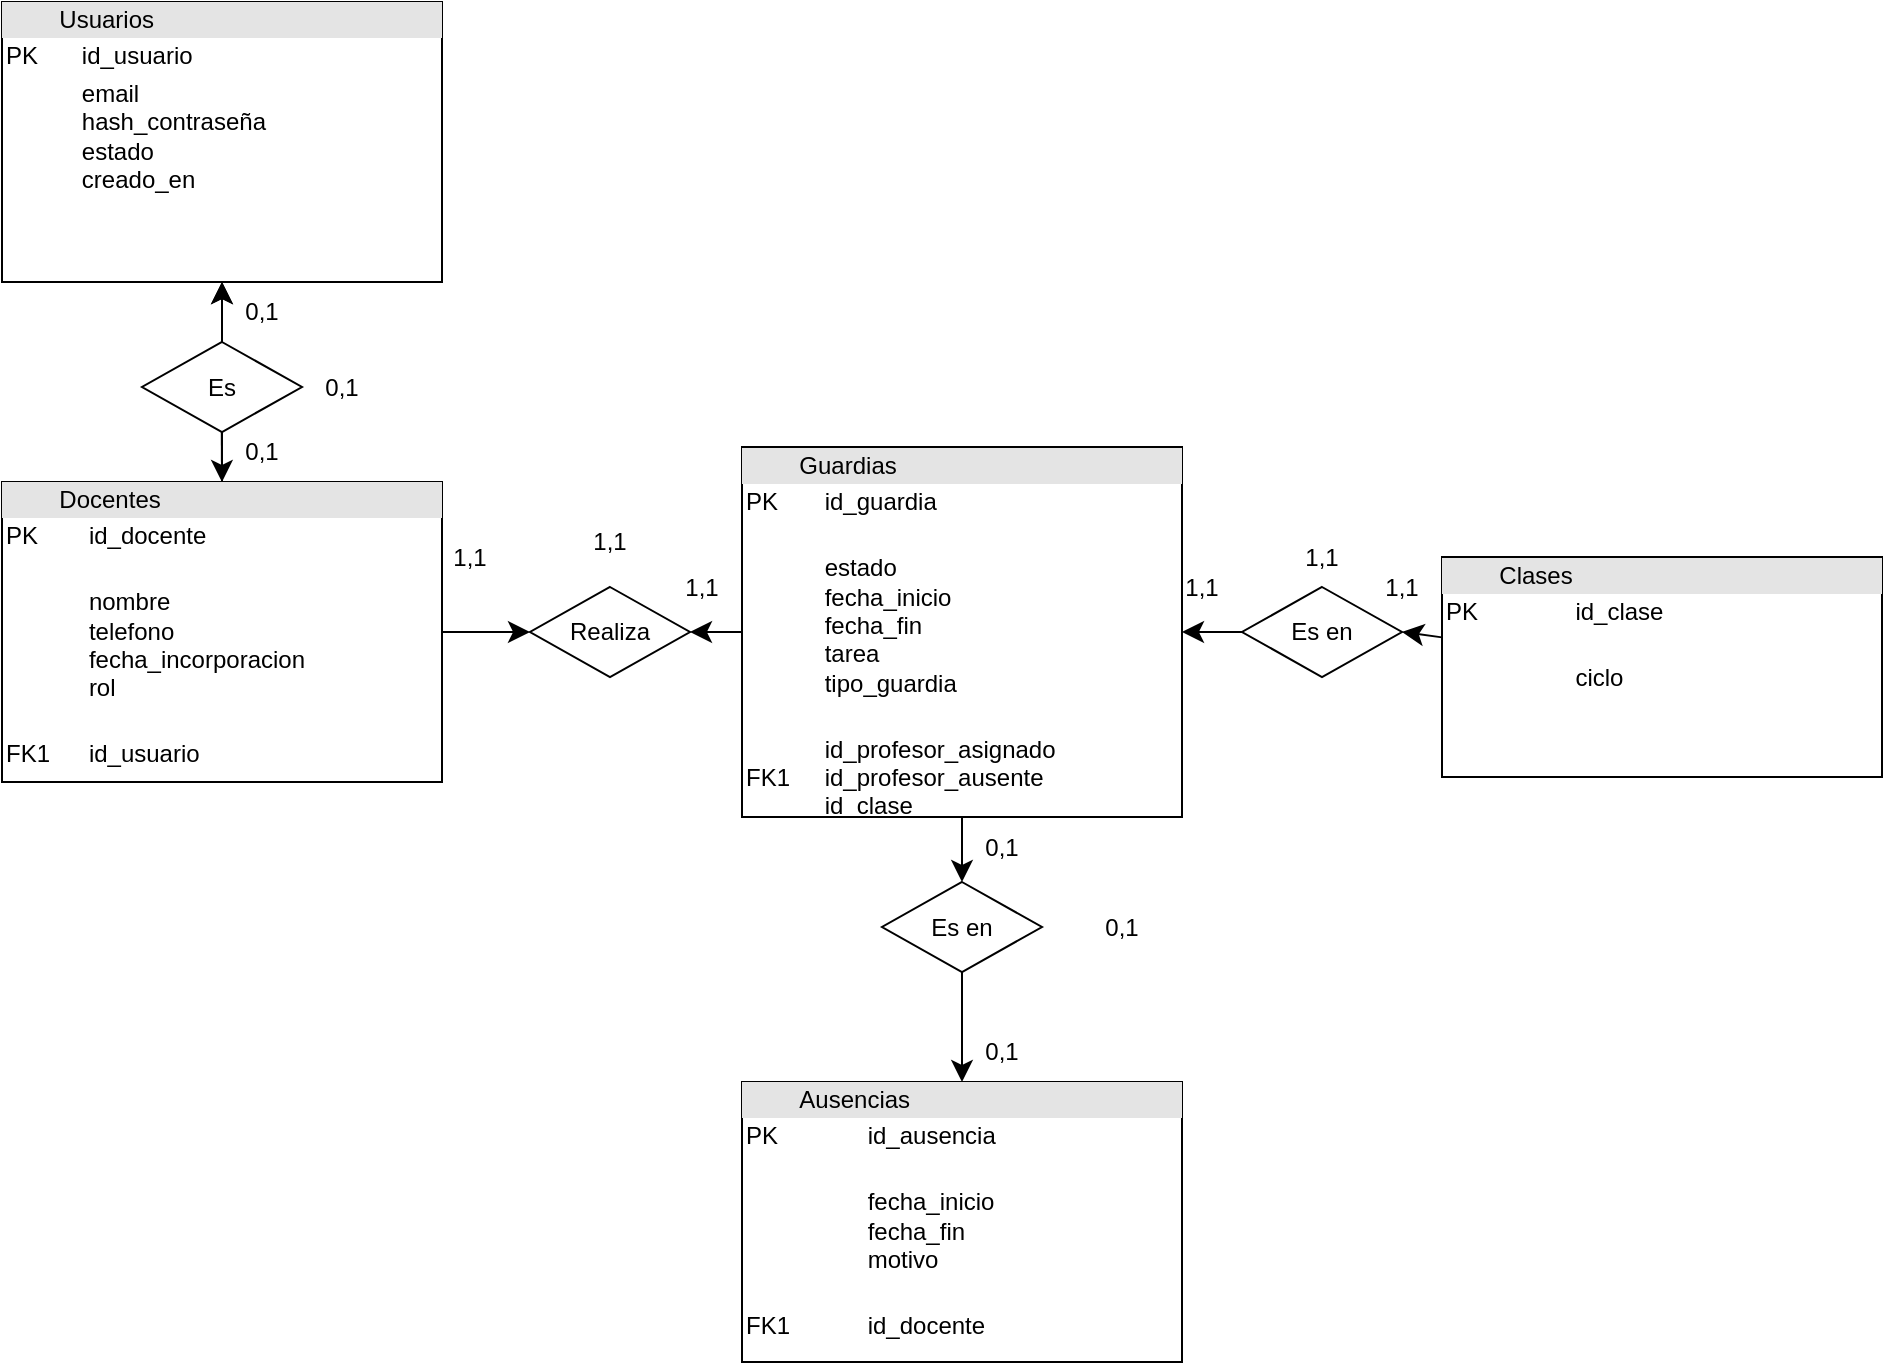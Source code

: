 <mxfile version="26.1.0">
  <diagram name="Page-1" id="9VLplM6JxJX9Lbx1Qkt6">
    <mxGraphModel dx="1185" dy="663" grid="1" gridSize="10" guides="1" tooltips="1" connect="1" arrows="1" fold="1" page="1" pageScale="1" pageWidth="827" pageHeight="1169" background="none" math="0" shadow="0">
      <root>
        <mxCell id="0" />
        <mxCell id="1" parent="0" />
        <mxCell id="r-5_UUWaWjUbwtfnfI2b-80" value="&lt;div data-darkreader-inline-bgcolor=&quot;&quot; data-darkreader-inline-bgimage=&quot;&quot; style=&quot;box-sizing: border-box; width: 100%; background: rgb(228, 228, 228); padding: 2px; --darkreader-inline-bgimage: initial; --darkreader-inline-bgcolor: var(--darkreader-background-e4e4e4, #272b2c);&quot;&gt;&lt;span style=&quot;white-space: pre;&quot;&gt;&#x9;&lt;/span&gt;Usuarios&lt;/div&gt;&lt;table style=&quot;width:100%;font-size:1em;&quot; cellpadding=&quot;2&quot; cellspacing=&quot;0&quot;&gt;&lt;tbody&gt;&lt;tr&gt;&lt;td&gt;PK&lt;/td&gt;&lt;td&gt;id_usuario&lt;/td&gt;&lt;/tr&gt;&lt;tr&gt;&lt;td&gt;&lt;br&gt;&lt;/td&gt;&lt;td&gt;email&lt;br&gt;hash_contraseña&lt;br&gt;estado&lt;br&gt;creado_en&lt;/td&gt;&lt;/tr&gt;&lt;tr&gt;&lt;td&gt;&lt;br&gt;&lt;/td&gt;&lt;td&gt;&lt;br&gt;&lt;/td&gt;&lt;/tr&gt;&lt;tr&gt;&lt;td&gt;&lt;/td&gt;&lt;td&gt;&lt;br&gt;&lt;/td&gt;&lt;/tr&gt;&lt;/tbody&gt;&lt;/table&gt;" style="verticalAlign=top;align=left;overflow=fill;html=1;whiteSpace=wrap;" parent="1" vertex="1">
          <mxGeometry x="70" y="330" width="220" height="140" as="geometry" />
        </mxCell>
        <mxCell id="2qLu5BxkNlKCmaabcVRw-7" value="" style="edgeStyle=none;curved=1;rounded=0;orthogonalLoop=1;jettySize=auto;html=1;fontSize=12;startSize=8;endSize=8;" edge="1" parent="1" source="r-5_UUWaWjUbwtfnfI2b-81" target="r-5_UUWaWjUbwtfnfI2b-80">
          <mxGeometry relative="1" as="geometry" />
        </mxCell>
        <mxCell id="2qLu5BxkNlKCmaabcVRw-21" style="edgeStyle=none;curved=1;rounded=0;orthogonalLoop=1;jettySize=auto;html=1;entryX=0;entryY=0.5;entryDx=0;entryDy=0;fontSize=12;startSize=8;endSize=8;" edge="1" parent="1" source="r-5_UUWaWjUbwtfnfI2b-81" target="2qLu5BxkNlKCmaabcVRw-19">
          <mxGeometry relative="1" as="geometry" />
        </mxCell>
        <mxCell id="r-5_UUWaWjUbwtfnfI2b-81" value="&lt;div data-darkreader-inline-bgcolor=&quot;&quot; data-darkreader-inline-bgimage=&quot;&quot; style=&quot;box-sizing: border-box; width: 100%; background: rgb(228, 228, 228); padding: 2px; --darkreader-inline-bgimage: initial; --darkreader-inline-bgcolor: var(--darkreader-background-e4e4e4, #272b2c);&quot;&gt;&lt;span style=&quot;white-space: pre;&quot;&gt;&#x9;&lt;/span&gt;Docentes&lt;/div&gt;&lt;table style=&quot;width:100%;font-size:1em;&quot; cellpadding=&quot;2&quot; cellspacing=&quot;0&quot;&gt;&lt;tbody&gt;&lt;tr&gt;&lt;td&gt;PK&lt;/td&gt;&lt;td&gt;id_docente&lt;br&gt;&lt;/td&gt;&lt;/tr&gt;&lt;tr&gt;&lt;td&gt;&lt;br&gt;&lt;/td&gt;&lt;td&gt;&lt;br&gt;nombre&lt;br&gt;telefono&lt;br&gt;fecha_incorporacion&lt;br&gt;rol&lt;br&gt;&lt;br&gt;&lt;/td&gt;&lt;/tr&gt;&lt;tr&gt;&lt;td&gt;FK1&lt;/td&gt;&lt;td&gt;id_usuario&lt;/td&gt;&lt;/tr&gt;&lt;tr&gt;&lt;td&gt;&lt;/td&gt;&lt;td&gt;&lt;br&gt;&lt;/td&gt;&lt;/tr&gt;&lt;/tbody&gt;&lt;/table&gt;" style="verticalAlign=top;align=left;overflow=fill;html=1;whiteSpace=wrap;" parent="1" vertex="1">
          <mxGeometry x="70" y="570" width="220" height="150" as="geometry" />
        </mxCell>
        <mxCell id="2qLu5BxkNlKCmaabcVRw-22" style="edgeStyle=none;curved=1;rounded=0;orthogonalLoop=1;jettySize=auto;html=1;entryX=1;entryY=0.5;entryDx=0;entryDy=0;fontSize=12;startSize=8;endSize=8;" edge="1" parent="1" source="r-5_UUWaWjUbwtfnfI2b-90" target="2qLu5BxkNlKCmaabcVRw-19">
          <mxGeometry relative="1" as="geometry" />
        </mxCell>
        <mxCell id="2qLu5BxkNlKCmaabcVRw-37" style="edgeStyle=none;curved=1;rounded=0;orthogonalLoop=1;jettySize=auto;html=1;entryX=0.5;entryY=0;entryDx=0;entryDy=0;fontSize=12;startSize=8;endSize=8;" edge="1" parent="1" source="r-5_UUWaWjUbwtfnfI2b-90" target="2qLu5BxkNlKCmaabcVRw-36">
          <mxGeometry relative="1" as="geometry" />
        </mxCell>
        <mxCell id="r-5_UUWaWjUbwtfnfI2b-90" value="&lt;div data-darkreader-inline-bgcolor=&quot;&quot; data-darkreader-inline-bgimage=&quot;&quot; style=&quot;box-sizing: border-box; width: 100%; background: rgb(228, 228, 228); padding: 2px; --darkreader-inline-bgimage: initial; --darkreader-inline-bgcolor: var(--darkreader-background-e4e4e4, #272b2c);&quot;&gt;&lt;span style=&quot;white-space: pre;&quot;&gt;&#x9;&lt;/span&gt;Guardias&lt;/div&gt;&lt;table style=&quot;width:100%;font-size:1em;&quot; cellpadding=&quot;2&quot; cellspacing=&quot;0&quot;&gt;&lt;tbody&gt;&lt;tr&gt;&lt;td&gt;PK&lt;/td&gt;&lt;td&gt;id_guardia&lt;/td&gt;&lt;/tr&gt;&lt;tr&gt;&lt;td&gt;&lt;br&gt;&lt;/td&gt;&lt;td&gt;&lt;br&gt;estado&lt;br&gt;fecha_inicio&lt;br&gt;fecha_fin&lt;br&gt;tarea&lt;br&gt;tipo_guardia&lt;br&gt;&lt;br&gt;&lt;/td&gt;&lt;/tr&gt;&lt;tr&gt;&lt;td&gt;FK1&lt;/td&gt;&lt;td&gt;id_profesor_asignado&lt;br&gt;id_profesor_ausente&lt;br&gt;id_clase&lt;/td&gt;&lt;/tr&gt;&lt;tr&gt;&lt;td&gt;&lt;/td&gt;&lt;td&gt;&lt;br&gt;&lt;/td&gt;&lt;/tr&gt;&lt;/tbody&gt;&lt;/table&gt;" style="verticalAlign=top;align=left;overflow=fill;html=1;whiteSpace=wrap;" parent="1" vertex="1">
          <mxGeometry x="440" y="552.5" width="220" height="185" as="geometry" />
        </mxCell>
        <mxCell id="r-5_UUWaWjUbwtfnfI2b-91" value="&lt;div data-darkreader-inline-bgcolor=&quot;&quot; data-darkreader-inline-bgimage=&quot;&quot; style=&quot;box-sizing: border-box; width: 100%; background: rgb(228, 228, 228); padding: 2px; --darkreader-inline-bgimage: initial; --darkreader-inline-bgcolor: var(--darkreader-background-e4e4e4, #272b2c);&quot;&gt;&lt;span style=&quot;white-space: pre;&quot;&gt;&#x9;&lt;/span&gt;Ausencias&lt;/div&gt;&lt;table style=&quot;width:100%;font-size:1em;&quot; cellpadding=&quot;2&quot; cellspacing=&quot;0&quot;&gt;&lt;tbody&gt;&lt;tr&gt;&lt;td&gt;PK&lt;/td&gt;&lt;td&gt;id_ausencia&lt;/td&gt;&lt;/tr&gt;&lt;tr&gt;&lt;td&gt;&lt;br&gt;&lt;/td&gt;&lt;td&gt;&lt;br&gt;fecha_inicio&lt;br&gt;fecha_fin&lt;br&gt;motivo&lt;br&gt;&lt;br&gt;&lt;/td&gt;&lt;/tr&gt;&lt;tr&gt;&lt;td&gt;FK1&lt;/td&gt;&lt;td&gt;id_docente&lt;/td&gt;&lt;/tr&gt;&lt;tr&gt;&lt;td&gt;&lt;/td&gt;&lt;td&gt;&lt;br&gt;&lt;/td&gt;&lt;/tr&gt;&lt;/tbody&gt;&lt;/table&gt;" style="verticalAlign=top;align=left;overflow=fill;html=1;whiteSpace=wrap;" parent="1" vertex="1">
          <mxGeometry x="440" y="870" width="220" height="140" as="geometry" />
        </mxCell>
        <mxCell id="2qLu5BxkNlKCmaabcVRw-14" style="edgeStyle=none;curved=1;rounded=0;orthogonalLoop=1;jettySize=auto;html=1;entryX=1;entryY=0.5;entryDx=0;entryDy=0;fontSize=12;startSize=8;endSize=8;" edge="1" parent="1" source="2qLu5BxkNlKCmaabcVRw-1" target="2qLu5BxkNlKCmaabcVRw-12">
          <mxGeometry relative="1" as="geometry" />
        </mxCell>
        <mxCell id="2qLu5BxkNlKCmaabcVRw-1" value="&lt;div data-darkreader-inline-bgcolor=&quot;&quot; data-darkreader-inline-bgimage=&quot;&quot; style=&quot;box-sizing: border-box; width: 100%; background: rgb(228, 228, 228); padding: 2px; --darkreader-inline-bgimage: initial; --darkreader-inline-bgcolor: var(--darkreader-background-e4e4e4, #272b2c);&quot;&gt;&lt;span style=&quot;white-space: pre;&quot;&gt;&#x9;&lt;/span&gt;Clases&lt;/div&gt;&lt;table style=&quot;width:100%;font-size:1em;&quot; cellpadding=&quot;2&quot; cellspacing=&quot;0&quot;&gt;&lt;tbody&gt;&lt;tr&gt;&lt;td&gt;PK&lt;/td&gt;&lt;td&gt;id_clase&lt;/td&gt;&lt;/tr&gt;&lt;tr&gt;&lt;td&gt;&lt;br&gt;&lt;/td&gt;&lt;td&gt;&lt;br&gt;ciclo&lt;br&gt;&lt;br&gt;&lt;br&gt;&lt;/td&gt;&lt;/tr&gt;&lt;tr&gt;&lt;td&gt;&lt;br&gt;&lt;/td&gt;&lt;td&gt;&lt;/td&gt;&lt;/tr&gt;&lt;tr&gt;&lt;td&gt;&lt;/td&gt;&lt;td&gt;&lt;br&gt;&lt;/td&gt;&lt;/tr&gt;&lt;/tbody&gt;&lt;/table&gt;" style="verticalAlign=top;align=left;overflow=fill;html=1;whiteSpace=wrap;" vertex="1" parent="1">
          <mxGeometry x="790" y="607.5" width="220" height="110" as="geometry" />
        </mxCell>
        <mxCell id="2qLu5BxkNlKCmaabcVRw-5" value="" style="edgeStyle=none;curved=1;rounded=0;orthogonalLoop=1;jettySize=auto;html=1;fontSize=12;startSize=8;endSize=8;" edge="1" parent="1" source="2qLu5BxkNlKCmaabcVRw-4" target="r-5_UUWaWjUbwtfnfI2b-80">
          <mxGeometry relative="1" as="geometry" />
        </mxCell>
        <mxCell id="2qLu5BxkNlKCmaabcVRw-6" style="edgeStyle=none;curved=1;rounded=0;orthogonalLoop=1;jettySize=auto;html=1;fontSize=12;startSize=8;endSize=8;" edge="1" parent="1">
          <mxGeometry relative="1" as="geometry">
            <mxPoint x="180" y="570" as="targetPoint" />
            <mxPoint x="179.76" y="510" as="sourcePoint" />
          </mxGeometry>
        </mxCell>
        <mxCell id="2qLu5BxkNlKCmaabcVRw-4" value="Es" style="rhombus;whiteSpace=wrap;html=1;" vertex="1" parent="1">
          <mxGeometry x="140" y="500" width="80" height="45" as="geometry" />
        </mxCell>
        <mxCell id="2qLu5BxkNlKCmaabcVRw-9" value="0,1" style="text;html=1;align=center;verticalAlign=middle;whiteSpace=wrap;rounded=0;" vertex="1" parent="1">
          <mxGeometry x="170" y="470" width="60" height="30" as="geometry" />
        </mxCell>
        <mxCell id="2qLu5BxkNlKCmaabcVRw-10" value="0,1" style="text;html=1;align=center;verticalAlign=middle;whiteSpace=wrap;rounded=0;" vertex="1" parent="1">
          <mxGeometry x="170" y="540" width="60" height="30" as="geometry" />
        </mxCell>
        <mxCell id="2qLu5BxkNlKCmaabcVRw-11" value="0,1" style="text;html=1;align=center;verticalAlign=middle;whiteSpace=wrap;rounded=0;" vertex="1" parent="1">
          <mxGeometry x="210" y="507.5" width="60" height="30" as="geometry" />
        </mxCell>
        <mxCell id="2qLu5BxkNlKCmaabcVRw-20" value="" style="edgeStyle=none;curved=1;rounded=0;orthogonalLoop=1;jettySize=auto;html=1;fontSize=12;startSize=8;endSize=8;" edge="1" parent="1" source="2qLu5BxkNlKCmaabcVRw-12" target="r-5_UUWaWjUbwtfnfI2b-90">
          <mxGeometry relative="1" as="geometry" />
        </mxCell>
        <mxCell id="2qLu5BxkNlKCmaabcVRw-12" value="Es en" style="rhombus;whiteSpace=wrap;html=1;" vertex="1" parent="1">
          <mxGeometry x="690" y="622.5" width="80" height="45" as="geometry" />
        </mxCell>
        <mxCell id="2qLu5BxkNlKCmaabcVRw-19" value="Realiza" style="rhombus;whiteSpace=wrap;html=1;" vertex="1" parent="1">
          <mxGeometry x="334" y="622.5" width="80" height="45" as="geometry" />
        </mxCell>
        <mxCell id="2qLu5BxkNlKCmaabcVRw-23" value="1,1" style="text;html=1;align=center;verticalAlign=middle;whiteSpace=wrap;rounded=0;" vertex="1" parent="1">
          <mxGeometry x="274" y="592.5" width="60" height="30" as="geometry" />
        </mxCell>
        <mxCell id="2qLu5BxkNlKCmaabcVRw-24" value="1,1" style="text;html=1;align=center;verticalAlign=middle;whiteSpace=wrap;rounded=0;" vertex="1" parent="1">
          <mxGeometry x="343.5" y="585" width="60" height="30" as="geometry" />
        </mxCell>
        <mxCell id="2qLu5BxkNlKCmaabcVRw-25" value="1,1" style="text;html=1;align=center;verticalAlign=middle;whiteSpace=wrap;rounded=0;" vertex="1" parent="1">
          <mxGeometry x="390" y="607.5" width="60" height="30" as="geometry" />
        </mxCell>
        <mxCell id="2qLu5BxkNlKCmaabcVRw-35" value="1,1" style="text;html=1;align=center;verticalAlign=middle;whiteSpace=wrap;rounded=0;" vertex="1" parent="1">
          <mxGeometry x="640" y="607.5" width="60" height="30" as="geometry" />
        </mxCell>
        <mxCell id="2qLu5BxkNlKCmaabcVRw-38" style="edgeStyle=none;curved=1;rounded=0;orthogonalLoop=1;jettySize=auto;html=1;entryX=0.5;entryY=0;entryDx=0;entryDy=0;fontSize=12;startSize=8;endSize=8;" edge="1" parent="1" source="2qLu5BxkNlKCmaabcVRw-36" target="r-5_UUWaWjUbwtfnfI2b-91">
          <mxGeometry relative="1" as="geometry" />
        </mxCell>
        <mxCell id="2qLu5BxkNlKCmaabcVRw-36" value="Es en" style="rhombus;whiteSpace=wrap;html=1;" vertex="1" parent="1">
          <mxGeometry x="510" y="770" width="80" height="45" as="geometry" />
        </mxCell>
        <mxCell id="2qLu5BxkNlKCmaabcVRw-39" value="0,1" style="text;html=1;align=center;verticalAlign=middle;whiteSpace=wrap;rounded=0;" vertex="1" parent="1">
          <mxGeometry x="540" y="737.5" width="60" height="30" as="geometry" />
        </mxCell>
        <mxCell id="2qLu5BxkNlKCmaabcVRw-40" value="0,1" style="text;html=1;align=center;verticalAlign=middle;whiteSpace=wrap;rounded=0;" vertex="1" parent="1">
          <mxGeometry x="540" y="840" width="60" height="30" as="geometry" />
        </mxCell>
        <mxCell id="2qLu5BxkNlKCmaabcVRw-42" style="edgeStyle=none;curved=1;rounded=0;orthogonalLoop=1;jettySize=auto;html=1;exitX=0.25;exitY=0;exitDx=0;exitDy=0;fontSize=12;startSize=8;endSize=8;" edge="1" parent="1" source="2qLu5BxkNlKCmaabcVRw-40" target="2qLu5BxkNlKCmaabcVRw-40">
          <mxGeometry relative="1" as="geometry" />
        </mxCell>
        <mxCell id="2qLu5BxkNlKCmaabcVRw-43" value="0,1" style="text;html=1;align=center;verticalAlign=middle;whiteSpace=wrap;rounded=0;" vertex="1" parent="1">
          <mxGeometry x="600" y="777.5" width="60" height="30" as="geometry" />
        </mxCell>
        <mxCell id="2qLu5BxkNlKCmaabcVRw-44" value="1,1" style="text;html=1;align=center;verticalAlign=middle;whiteSpace=wrap;rounded=0;" vertex="1" parent="1">
          <mxGeometry x="740" y="607.5" width="60" height="30" as="geometry" />
        </mxCell>
        <mxCell id="2qLu5BxkNlKCmaabcVRw-45" value="1,1" style="text;html=1;align=center;verticalAlign=middle;whiteSpace=wrap;rounded=0;" vertex="1" parent="1">
          <mxGeometry x="700" y="592.5" width="60" height="30" as="geometry" />
        </mxCell>
      </root>
    </mxGraphModel>
  </diagram>
</mxfile>
